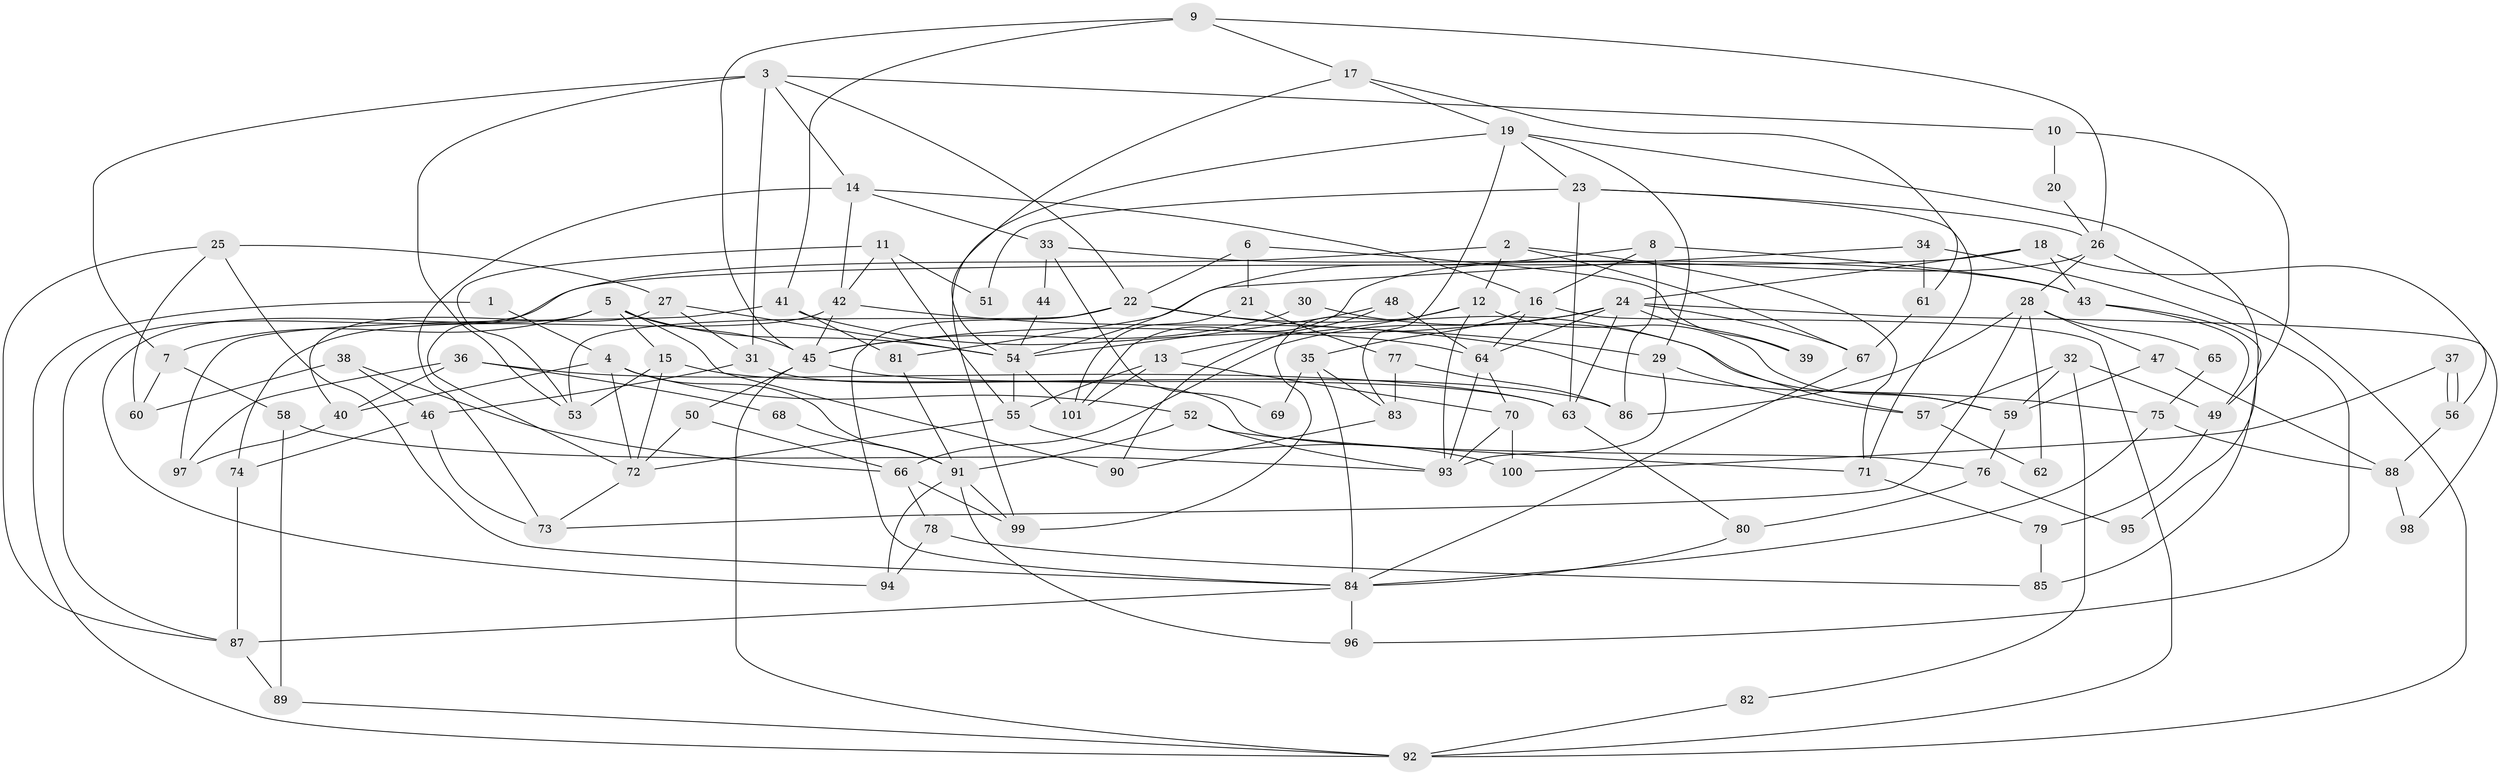 // coarse degree distribution, {8: 0.06, 7: 0.06, 15: 0.04, 13: 0.04, 6: 0.1, 5: 0.12, 4: 0.2, 17: 0.02, 2: 0.12, 9: 0.04, 3: 0.2}
// Generated by graph-tools (version 1.1) at 2025/18/03/04/25 18:18:46]
// undirected, 101 vertices, 202 edges
graph export_dot {
graph [start="1"]
  node [color=gray90,style=filled];
  1;
  2;
  3;
  4;
  5;
  6;
  7;
  8;
  9;
  10;
  11;
  12;
  13;
  14;
  15;
  16;
  17;
  18;
  19;
  20;
  21;
  22;
  23;
  24;
  25;
  26;
  27;
  28;
  29;
  30;
  31;
  32;
  33;
  34;
  35;
  36;
  37;
  38;
  39;
  40;
  41;
  42;
  43;
  44;
  45;
  46;
  47;
  48;
  49;
  50;
  51;
  52;
  53;
  54;
  55;
  56;
  57;
  58;
  59;
  60;
  61;
  62;
  63;
  64;
  65;
  66;
  67;
  68;
  69;
  70;
  71;
  72;
  73;
  74;
  75;
  76;
  77;
  78;
  79;
  80;
  81;
  82;
  83;
  84;
  85;
  86;
  87;
  88;
  89;
  90;
  91;
  92;
  93;
  94;
  95;
  96;
  97;
  98;
  99;
  100;
  101;
  1 -- 4;
  1 -- 92;
  2 -- 12;
  2 -- 72;
  2 -- 67;
  2 -- 71;
  3 -- 14;
  3 -- 22;
  3 -- 7;
  3 -- 10;
  3 -- 31;
  3 -- 53;
  4 -- 91;
  4 -- 40;
  4 -- 52;
  4 -- 72;
  5 -- 7;
  5 -- 45;
  5 -- 15;
  5 -- 54;
  5 -- 90;
  5 -- 94;
  6 -- 22;
  6 -- 21;
  6 -- 39;
  7 -- 60;
  7 -- 58;
  8 -- 54;
  8 -- 16;
  8 -- 43;
  8 -- 86;
  9 -- 26;
  9 -- 45;
  9 -- 17;
  9 -- 41;
  10 -- 49;
  10 -- 20;
  11 -- 42;
  11 -- 55;
  11 -- 51;
  11 -- 53;
  12 -- 13;
  12 -- 93;
  12 -- 59;
  12 -- 99;
  13 -- 70;
  13 -- 55;
  13 -- 101;
  14 -- 42;
  14 -- 73;
  14 -- 16;
  14 -- 33;
  15 -- 53;
  15 -- 72;
  15 -- 86;
  16 -- 35;
  16 -- 64;
  16 -- 92;
  17 -- 19;
  17 -- 54;
  17 -- 61;
  18 -- 87;
  18 -- 24;
  18 -- 43;
  18 -- 56;
  19 -- 23;
  19 -- 99;
  19 -- 29;
  19 -- 83;
  19 -- 95;
  20 -- 26;
  21 -- 77;
  21 -- 101;
  22 -- 84;
  22 -- 53;
  22 -- 29;
  22 -- 59;
  23 -- 63;
  23 -- 71;
  23 -- 26;
  23 -- 51;
  24 -- 67;
  24 -- 64;
  24 -- 39;
  24 -- 45;
  24 -- 63;
  24 -- 66;
  24 -- 98;
  25 -- 84;
  25 -- 27;
  25 -- 60;
  25 -- 87;
  26 -- 101;
  26 -- 28;
  26 -- 92;
  27 -- 54;
  27 -- 31;
  27 -- 40;
  28 -- 86;
  28 -- 47;
  28 -- 62;
  28 -- 65;
  28 -- 73;
  29 -- 57;
  29 -- 93;
  30 -- 57;
  30 -- 45;
  31 -- 46;
  31 -- 76;
  32 -- 59;
  32 -- 49;
  32 -- 57;
  32 -- 82;
  33 -- 43;
  33 -- 44;
  33 -- 69;
  34 -- 61;
  34 -- 96;
  34 -- 81;
  35 -- 84;
  35 -- 83;
  35 -- 69;
  36 -- 97;
  36 -- 63;
  36 -- 40;
  36 -- 68;
  37 -- 100;
  37 -- 56;
  37 -- 56;
  38 -- 46;
  38 -- 66;
  38 -- 60;
  40 -- 97;
  41 -- 81;
  41 -- 64;
  41 -- 97;
  42 -- 75;
  42 -- 45;
  42 -- 74;
  43 -- 49;
  43 -- 85;
  44 -- 54;
  45 -- 92;
  45 -- 50;
  45 -- 63;
  46 -- 73;
  46 -- 74;
  47 -- 59;
  47 -- 88;
  48 -- 64;
  48 -- 54;
  48 -- 90;
  49 -- 79;
  50 -- 72;
  50 -- 66;
  52 -- 93;
  52 -- 71;
  52 -- 91;
  54 -- 55;
  54 -- 101;
  55 -- 72;
  55 -- 100;
  56 -- 88;
  57 -- 62;
  58 -- 93;
  58 -- 89;
  59 -- 76;
  61 -- 67;
  63 -- 80;
  64 -- 70;
  64 -- 93;
  65 -- 75;
  66 -- 78;
  66 -- 99;
  67 -- 84;
  68 -- 91;
  70 -- 93;
  70 -- 100;
  71 -- 79;
  72 -- 73;
  74 -- 87;
  75 -- 84;
  75 -- 88;
  76 -- 80;
  76 -- 95;
  77 -- 86;
  77 -- 83;
  78 -- 94;
  78 -- 85;
  79 -- 85;
  80 -- 84;
  81 -- 91;
  82 -- 92;
  83 -- 90;
  84 -- 87;
  84 -- 96;
  87 -- 89;
  88 -- 98;
  89 -- 92;
  91 -- 99;
  91 -- 94;
  91 -- 96;
}
